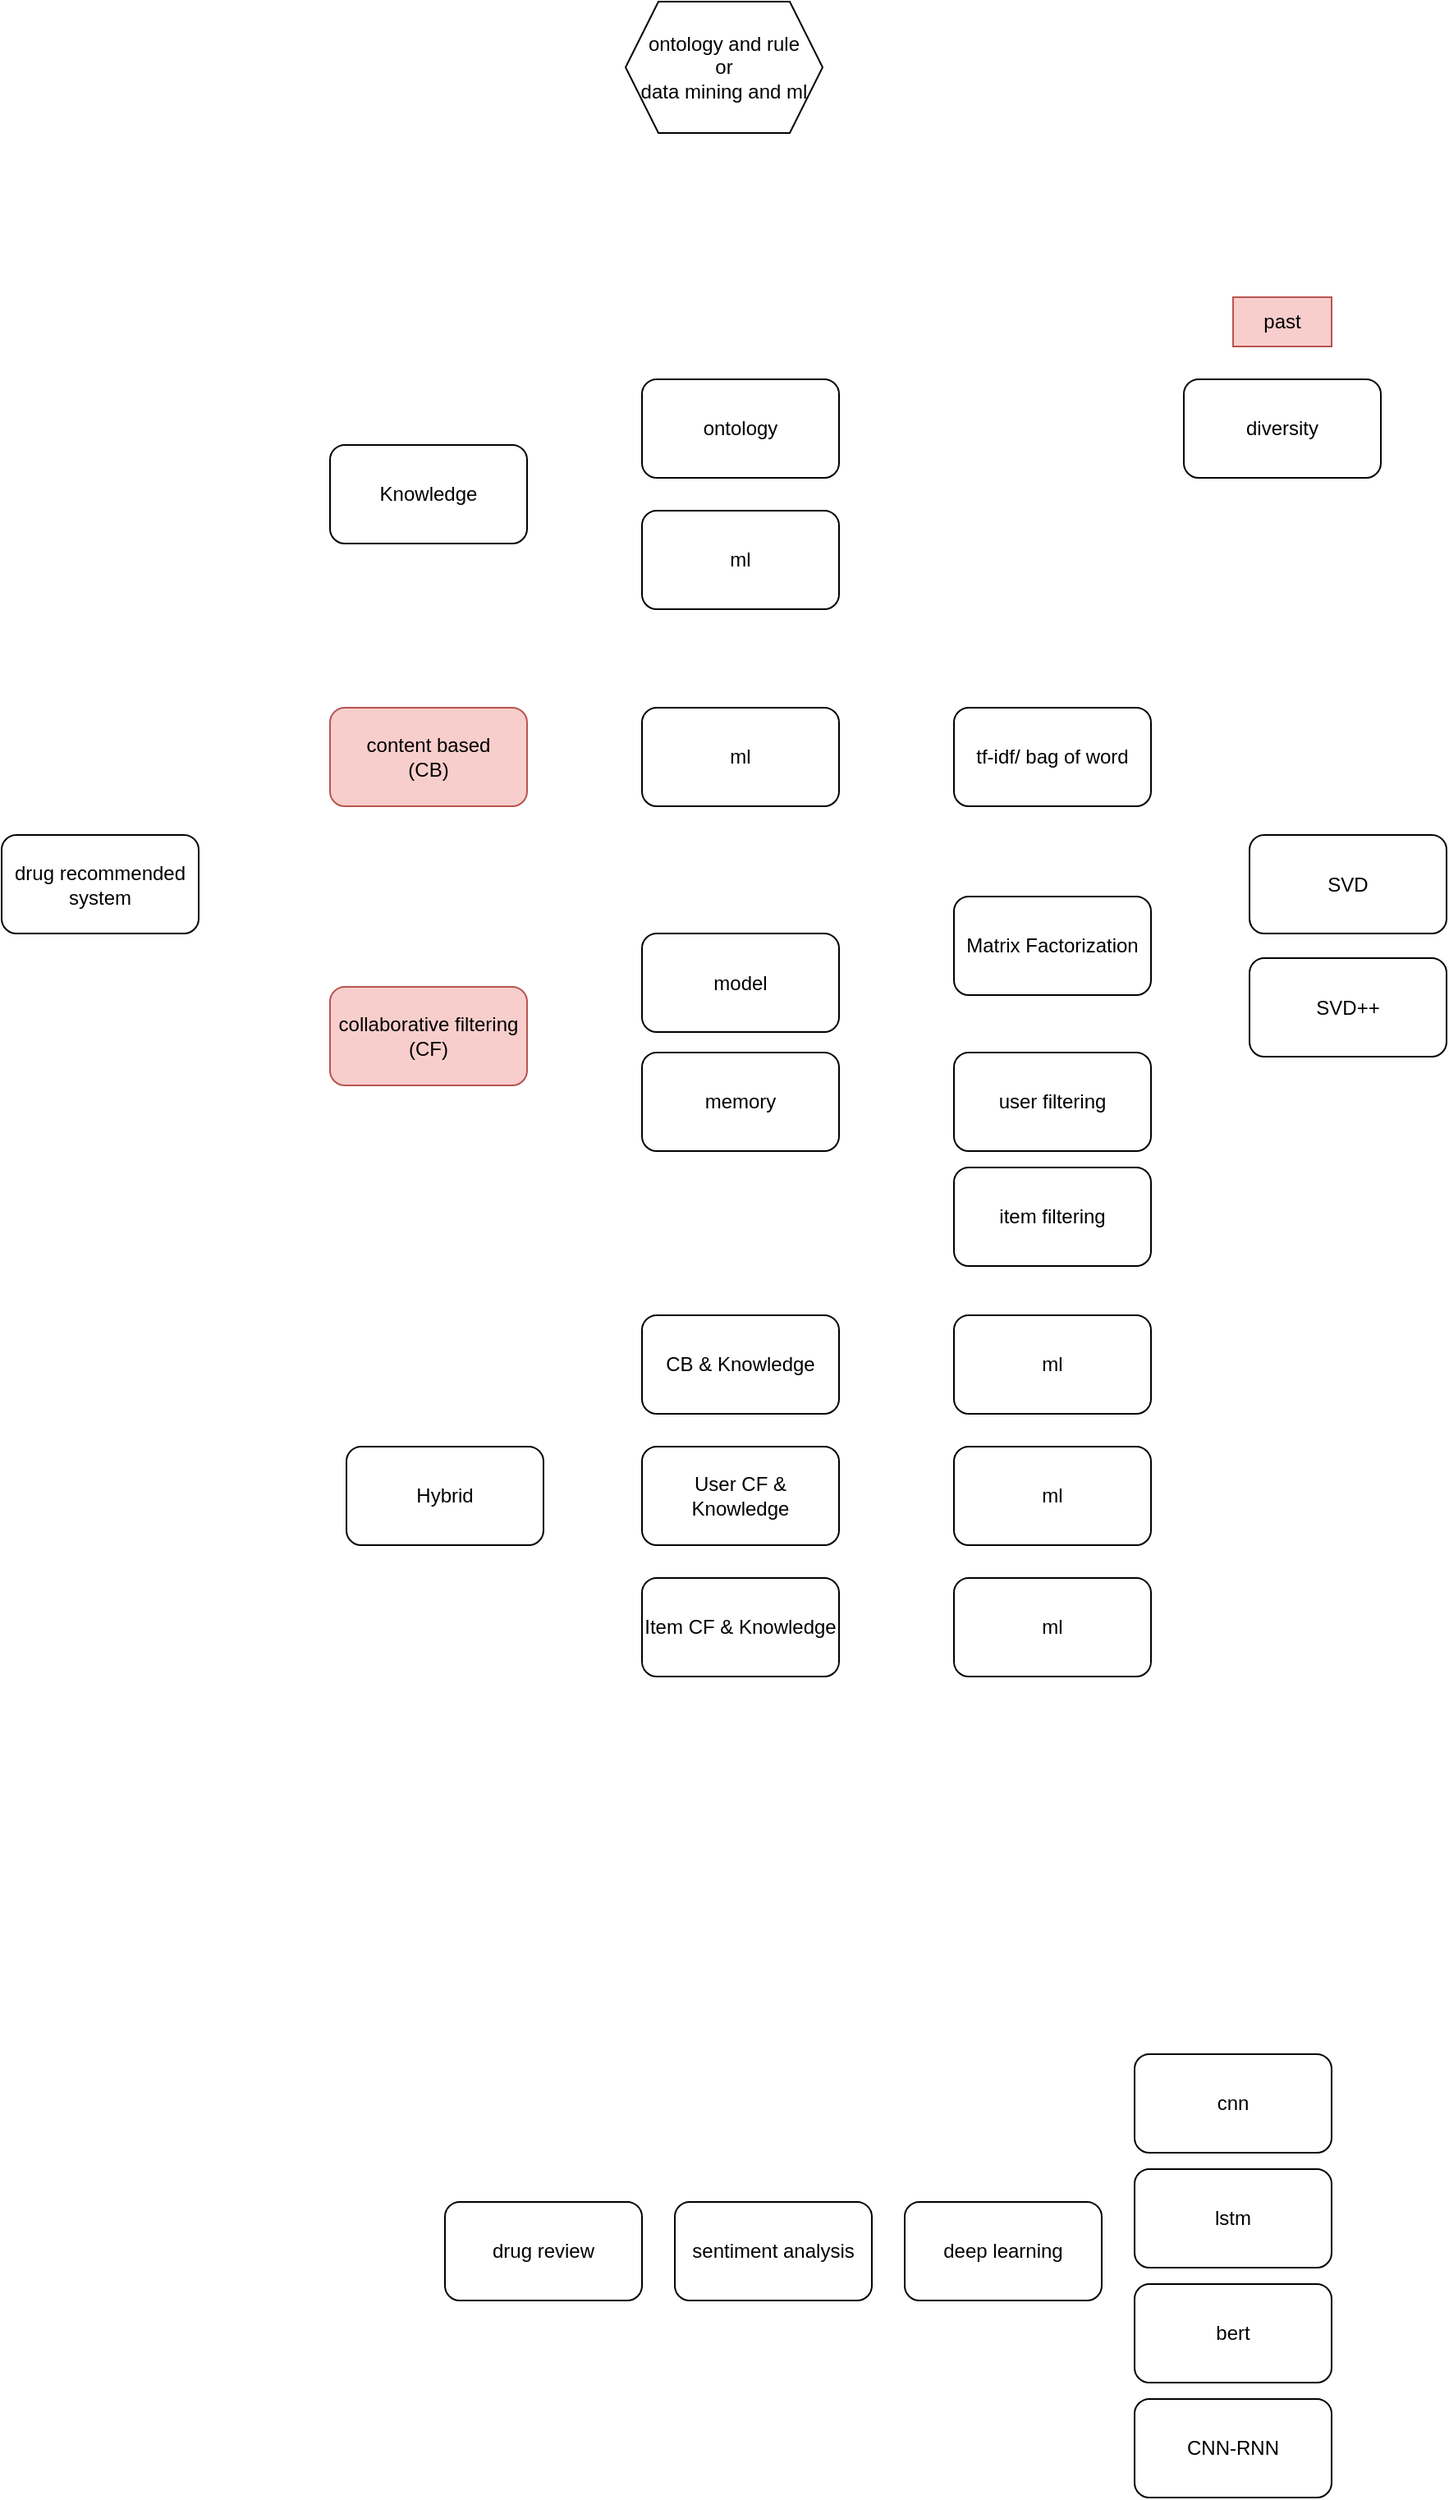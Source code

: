 <mxfile version="21.6.5" type="google">
  <diagram name="Page-1" id="4VzplYuhZOeFdLJK-lJS">
    <mxGraphModel grid="1" page="1" gridSize="10" guides="1" tooltips="1" connect="1" arrows="1" fold="1" pageScale="1" pageWidth="850" pageHeight="1100" math="0" shadow="0">
      <root>
        <mxCell id="0" />
        <mxCell id="1" parent="0" />
        <mxCell id="JWa1NCD3ARXevMhknaDW-1" value="drug recommended system" style="rounded=1;whiteSpace=wrap;html=1;" vertex="1" parent="1">
          <mxGeometry x="-10" y="207.5" width="120" height="60" as="geometry" />
        </mxCell>
        <mxCell id="JWa1NCD3ARXevMhknaDW-2" value="Knowledge" style="rounded=1;whiteSpace=wrap;html=1;" vertex="1" parent="1">
          <mxGeometry x="190" y="-30" width="120" height="60" as="geometry" />
        </mxCell>
        <mxCell id="JWa1NCD3ARXevMhknaDW-3" value="&lt;div&gt;content based&lt;/div&gt;&lt;div&gt;(CB)&lt;br&gt;&lt;/div&gt;" style="rounded=1;whiteSpace=wrap;html=1;fillColor=#f8cecc;strokeColor=#b85450;" vertex="1" parent="1">
          <mxGeometry x="190" y="130" width="120" height="60" as="geometry" />
        </mxCell>
        <mxCell id="JWa1NCD3ARXevMhknaDW-4" value="collaborative filtering (CF)" style="rounded=1;whiteSpace=wrap;html=1;fillColor=#f8cecc;strokeColor=#b85450;" vertex="1" parent="1">
          <mxGeometry x="190" y="300" width="120" height="60" as="geometry" />
        </mxCell>
        <mxCell id="JWa1NCD3ARXevMhknaDW-5" value="Hybrid" style="rounded=1;whiteSpace=wrap;html=1;" vertex="1" parent="1">
          <mxGeometry x="200" y="580" width="120" height="60" as="geometry" />
        </mxCell>
        <mxCell id="JWa1NCD3ARXevMhknaDW-6" value="ontology" style="rounded=1;whiteSpace=wrap;html=1;" vertex="1" parent="1">
          <mxGeometry x="380" y="-70" width="120" height="60" as="geometry" />
        </mxCell>
        <mxCell id="JWa1NCD3ARXevMhknaDW-7" value="ml" style="rounded=1;whiteSpace=wrap;html=1;" vertex="1" parent="1">
          <mxGeometry x="380" y="10" width="120" height="60" as="geometry" />
        </mxCell>
        <mxCell id="JWa1NCD3ARXevMhknaDW-8" value="ml" style="rounded=1;whiteSpace=wrap;html=1;" vertex="1" parent="1">
          <mxGeometry x="380" y="130" width="120" height="60" as="geometry" />
        </mxCell>
        <mxCell id="JWa1NCD3ARXevMhknaDW-10" value="model" style="rounded=1;whiteSpace=wrap;html=1;" vertex="1" parent="1">
          <mxGeometry x="380" y="267.5" width="120" height="60" as="geometry" />
        </mxCell>
        <mxCell id="JWa1NCD3ARXevMhknaDW-11" value="memory" style="rounded=1;whiteSpace=wrap;html=1;" vertex="1" parent="1">
          <mxGeometry x="380" y="340" width="120" height="60" as="geometry" />
        </mxCell>
        <mxCell id="JWa1NCD3ARXevMhknaDW-12" value="CB &amp;amp; Knowledge" style="rounded=1;whiteSpace=wrap;html=1;" vertex="1" parent="1">
          <mxGeometry x="380" y="500" width="120" height="60" as="geometry" />
        </mxCell>
        <mxCell id="JWa1NCD3ARXevMhknaDW-13" value="User CF &amp;amp; Knowledge" style="rounded=1;whiteSpace=wrap;html=1;" vertex="1" parent="1">
          <mxGeometry x="380" y="580" width="120" height="60" as="geometry" />
        </mxCell>
        <mxCell id="JWa1NCD3ARXevMhknaDW-14" value="Item CF &amp;amp; Knowledge" style="rounded=1;whiteSpace=wrap;html=1;" vertex="1" parent="1">
          <mxGeometry x="380" y="660" width="120" height="60" as="geometry" />
        </mxCell>
        <mxCell id="JWa1NCD3ARXevMhknaDW-15" value="Matrix Factorization" style="rounded=1;whiteSpace=wrap;html=1;" vertex="1" parent="1">
          <mxGeometry x="570" y="245" width="120" height="60" as="geometry" />
        </mxCell>
        <mxCell id="JWa1NCD3ARXevMhknaDW-16" value="SVD" style="rounded=1;whiteSpace=wrap;html=1;" vertex="1" parent="1">
          <mxGeometry x="750" y="207.5" width="120" height="60" as="geometry" />
        </mxCell>
        <mxCell id="JWa1NCD3ARXevMhknaDW-17" value="SVD++" style="rounded=1;whiteSpace=wrap;html=1;" vertex="1" parent="1">
          <mxGeometry x="750" y="282.5" width="120" height="60" as="geometry" />
        </mxCell>
        <mxCell id="JWa1NCD3ARXevMhknaDW-18" value="user filtering" style="rounded=1;whiteSpace=wrap;html=1;" vertex="1" parent="1">
          <mxGeometry x="570" y="340" width="120" height="60" as="geometry" />
        </mxCell>
        <mxCell id="JWa1NCD3ARXevMhknaDW-19" value="item filtering" style="rounded=1;whiteSpace=wrap;html=1;" vertex="1" parent="1">
          <mxGeometry x="570" y="410" width="120" height="60" as="geometry" />
        </mxCell>
        <mxCell id="JWa1NCD3ARXevMhknaDW-20" value="ml" style="rounded=1;whiteSpace=wrap;html=1;" vertex="1" parent="1">
          <mxGeometry x="570" y="500" width="120" height="60" as="geometry" />
        </mxCell>
        <mxCell id="JWa1NCD3ARXevMhknaDW-21" value="ml" style="rounded=1;whiteSpace=wrap;html=1;" vertex="1" parent="1">
          <mxGeometry x="570" y="660" width="120" height="60" as="geometry" />
        </mxCell>
        <mxCell id="JWa1NCD3ARXevMhknaDW-22" value="ml" style="rounded=1;whiteSpace=wrap;html=1;" vertex="1" parent="1">
          <mxGeometry x="570" y="580" width="120" height="60" as="geometry" />
        </mxCell>
        <mxCell id="JWa1NCD3ARXevMhknaDW-23" value="past" style="rounded=0;whiteSpace=wrap;html=1;fillColor=#f8cecc;strokeColor=#b85450;" vertex="1" parent="1">
          <mxGeometry x="740" y="-120" width="60" height="30" as="geometry" />
        </mxCell>
        <mxCell id="JWa1NCD3ARXevMhknaDW-24" value="diversity" style="rounded=1;whiteSpace=wrap;html=1;" vertex="1" parent="1">
          <mxGeometry x="710" y="-70" width="120" height="60" as="geometry" />
        </mxCell>
        <mxCell id="JWa1NCD3ARXevMhknaDW-25" value="tf-idf/ bag of word" style="rounded=1;whiteSpace=wrap;html=1;" vertex="1" parent="1">
          <mxGeometry x="570" y="130" width="120" height="60" as="geometry" />
        </mxCell>
        <mxCell id="JWa1NCD3ARXevMhknaDW-26" value="sentiment analysis" style="rounded=1;whiteSpace=wrap;html=1;" vertex="1" parent="1">
          <mxGeometry x="400" y="1040" width="120" height="60" as="geometry" />
        </mxCell>
        <mxCell id="JWa1NCD3ARXevMhknaDW-27" value="deep learning" style="rounded=1;whiteSpace=wrap;html=1;" vertex="1" parent="1">
          <mxGeometry x="540" y="1040" width="120" height="60" as="geometry" />
        </mxCell>
        <mxCell id="JWa1NCD3ARXevMhknaDW-28" value="CNN-RNN" style="rounded=1;whiteSpace=wrap;html=1;" vertex="1" parent="1">
          <mxGeometry x="680" y="1160" width="120" height="60" as="geometry" />
        </mxCell>
        <mxCell id="JWa1NCD3ARXevMhknaDW-29" value="bert" style="rounded=1;whiteSpace=wrap;html=1;" vertex="1" parent="1">
          <mxGeometry x="680" y="1090" width="120" height="60" as="geometry" />
        </mxCell>
        <mxCell id="JWa1NCD3ARXevMhknaDW-30" value="lstm" style="rounded=1;whiteSpace=wrap;html=1;" vertex="1" parent="1">
          <mxGeometry x="680" y="1020" width="120" height="60" as="geometry" />
        </mxCell>
        <mxCell id="JWa1NCD3ARXevMhknaDW-31" value="cnn" style="rounded=1;whiteSpace=wrap;html=1;" vertex="1" parent="1">
          <mxGeometry x="680" y="950" width="120" height="60" as="geometry" />
        </mxCell>
        <mxCell id="JWa1NCD3ARXevMhknaDW-34" value="drug review" style="rounded=1;whiteSpace=wrap;html=1;" vertex="1" parent="1">
          <mxGeometry x="260" y="1040" width="120" height="60" as="geometry" />
        </mxCell>
        <mxCell id="q_cggr_t2aXMFoSgmGGC-1" value="&lt;div&gt;ontology and rule&lt;br&gt;&lt;/div&gt;&lt;div&gt;or&lt;/div&gt;&lt;div&gt;data mining and ml&lt;br&gt;&lt;/div&gt;" style="shape=hexagon;perimeter=hexagonPerimeter2;whiteSpace=wrap;html=1;fixedSize=1;" vertex="1" parent="1">
          <mxGeometry x="370" y="-300" width="120" height="80" as="geometry" />
        </mxCell>
      </root>
    </mxGraphModel>
  </diagram>
</mxfile>

